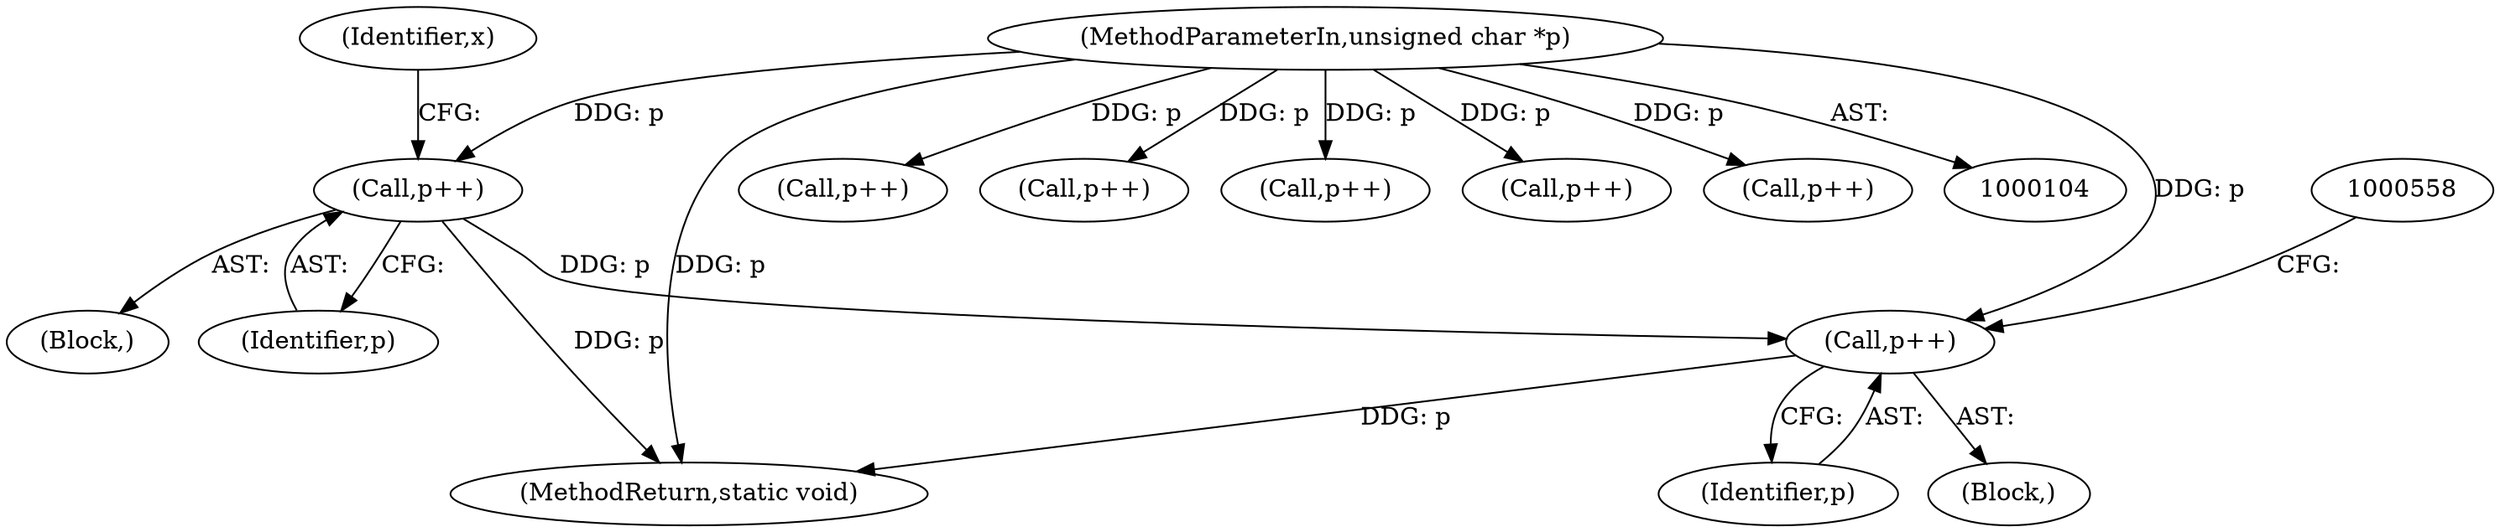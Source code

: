 digraph "1_ImageMagick_cc4ac341f29fa368da6ef01c207deaf8c61f6a2e@pointer" {
"1000525" [label="(Call,p++)"];
"1000107" [label="(MethodParameterIn,unsigned char *p)"];
"1000555" [label="(Call,p++)"];
"1000358" [label="(Call,p++)"];
"1000555" [label="(Call,p++)"];
"1000535" [label="(Block,)"];
"1000525" [label="(Call,p++)"];
"1000444" [label="(Call,p++)"];
"1000526" [label="(Identifier,p)"];
"1000486" [label="(Identifier,x)"];
"1000620" [label="(MethodReturn,static void)"];
"1000556" [label="(Identifier,p)"];
"1000239" [label="(Call,p++)"];
"1000191" [label="(Call,p++)"];
"1000488" [label="(Block,)"];
"1000608" [label="(Call,p++)"];
"1000107" [label="(MethodParameterIn,unsigned char *p)"];
"1000525" -> "1000488"  [label="AST: "];
"1000525" -> "1000526"  [label="CFG: "];
"1000526" -> "1000525"  [label="AST: "];
"1000486" -> "1000525"  [label="CFG: "];
"1000525" -> "1000620"  [label="DDG: p"];
"1000107" -> "1000525"  [label="DDG: p"];
"1000525" -> "1000555"  [label="DDG: p"];
"1000107" -> "1000104"  [label="AST: "];
"1000107" -> "1000620"  [label="DDG: p"];
"1000107" -> "1000191"  [label="DDG: p"];
"1000107" -> "1000239"  [label="DDG: p"];
"1000107" -> "1000358"  [label="DDG: p"];
"1000107" -> "1000444"  [label="DDG: p"];
"1000107" -> "1000555"  [label="DDG: p"];
"1000107" -> "1000608"  [label="DDG: p"];
"1000555" -> "1000535"  [label="AST: "];
"1000555" -> "1000556"  [label="CFG: "];
"1000556" -> "1000555"  [label="AST: "];
"1000558" -> "1000555"  [label="CFG: "];
"1000555" -> "1000620"  [label="DDG: p"];
}
